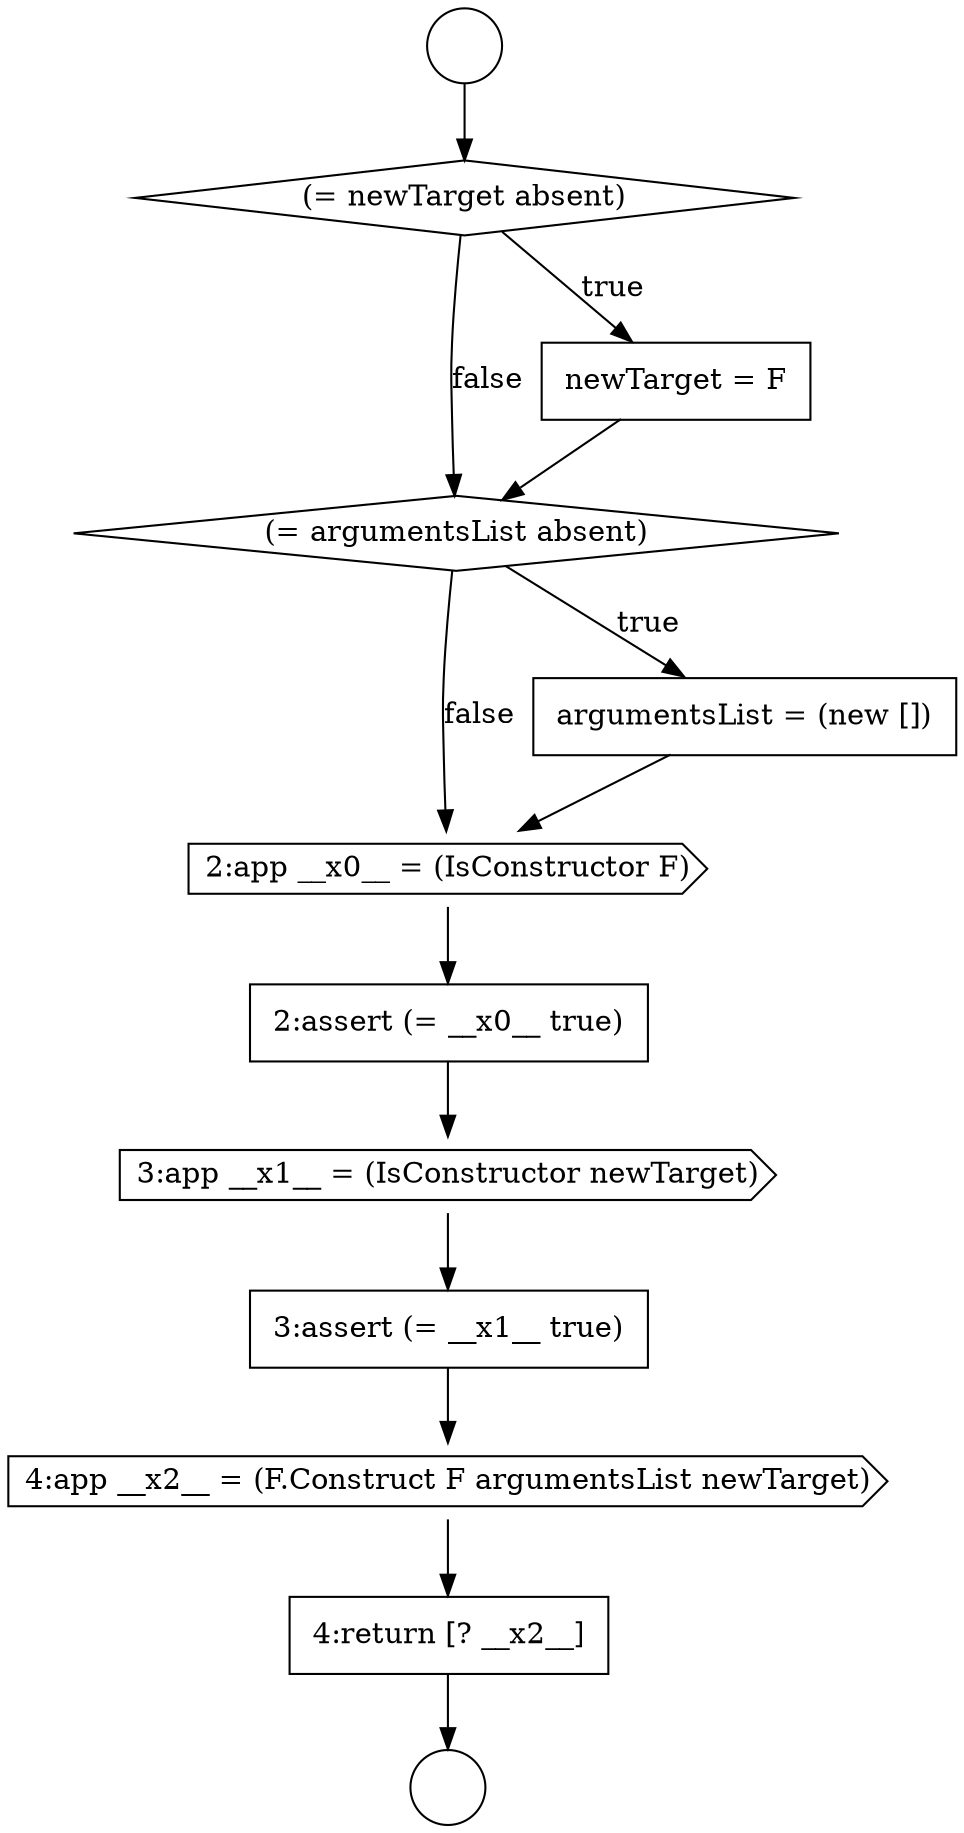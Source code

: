 digraph {
  node885 [shape=cds, label=<<font color="black">2:app __x0__ = (IsConstructor F)</font>> color="black" fillcolor="white" style=filled]
  node881 [shape=diamond, label=<<font color="black">(= newTarget absent)</font>> color="black" fillcolor="white" style=filled]
  node884 [shape=none, margin=0, label=<<font color="black">
    <table border="0" cellborder="1" cellspacing="0" cellpadding="10">
      <tr><td align="left">argumentsList = (new [])</td></tr>
    </table>
  </font>> color="black" fillcolor="white" style=filled]
  node888 [shape=none, margin=0, label=<<font color="black">
    <table border="0" cellborder="1" cellspacing="0" cellpadding="10">
      <tr><td align="left">3:assert (= __x1__ true)</td></tr>
    </table>
  </font>> color="black" fillcolor="white" style=filled]
  node880 [shape=circle label=" " color="black" fillcolor="white" style=filled]
  node890 [shape=none, margin=0, label=<<font color="black">
    <table border="0" cellborder="1" cellspacing="0" cellpadding="10">
      <tr><td align="left">4:return [? __x2__]</td></tr>
    </table>
  </font>> color="black" fillcolor="white" style=filled]
  node883 [shape=diamond, label=<<font color="black">(= argumentsList absent)</font>> color="black" fillcolor="white" style=filled]
  node887 [shape=cds, label=<<font color="black">3:app __x1__ = (IsConstructor newTarget)</font>> color="black" fillcolor="white" style=filled]
  node886 [shape=none, margin=0, label=<<font color="black">
    <table border="0" cellborder="1" cellspacing="0" cellpadding="10">
      <tr><td align="left">2:assert (= __x0__ true)</td></tr>
    </table>
  </font>> color="black" fillcolor="white" style=filled]
  node882 [shape=none, margin=0, label=<<font color="black">
    <table border="0" cellborder="1" cellspacing="0" cellpadding="10">
      <tr><td align="left">newTarget = F</td></tr>
    </table>
  </font>> color="black" fillcolor="white" style=filled]
  node879 [shape=circle label=" " color="black" fillcolor="white" style=filled]
  node889 [shape=cds, label=<<font color="black">4:app __x2__ = (F.Construct F argumentsList newTarget)</font>> color="black" fillcolor="white" style=filled]
  node881 -> node882 [label=<<font color="black">true</font>> color="black"]
  node881 -> node883 [label=<<font color="black">false</font>> color="black"]
  node882 -> node883 [ color="black"]
  node890 -> node880 [ color="black"]
  node885 -> node886 [ color="black"]
  node887 -> node888 [ color="black"]
  node883 -> node884 [label=<<font color="black">true</font>> color="black"]
  node883 -> node885 [label=<<font color="black">false</font>> color="black"]
  node879 -> node881 [ color="black"]
  node889 -> node890 [ color="black"]
  node886 -> node887 [ color="black"]
  node884 -> node885 [ color="black"]
  node888 -> node889 [ color="black"]
}
